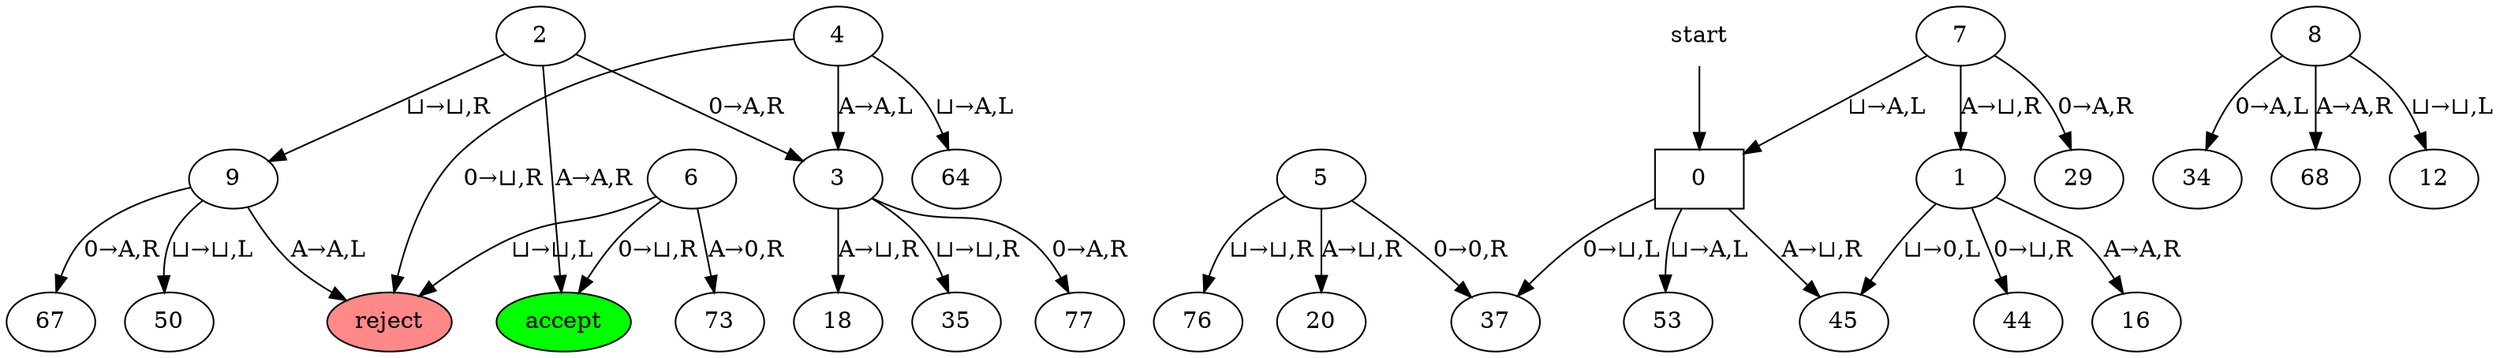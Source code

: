 digraph {
{
	10[fillcolor=green style=filled label="accept" group="flow"];
	11[fillcolor="#ff8888" style=filled label="reject" group="flow"];
	0[shape="box" group="flow"];
	start[shape=plaintext label="start" group="flow"];
}
{rank=same 10 11}
start -> 0;
0 -> 37[label="0→⊔,L"];
0 -> 45[label="A→⊔,R"];
0 -> 53[label="⊔→A,L"];
1 -> 44[label="0→⊔,R"];
1 -> 16[label="A→A,R"];
1 -> 45[label="⊔→0,L"];
2 -> 3[label="0→A,R"];
2 -> 10[label="A→A,R"];
2 -> 9[label="⊔→⊔,R"];
3 -> 77[label="0→A,R"];
3 -> 18[label="A→⊔,R"];
3 -> 35[label="⊔→⊔,R"];
4 -> 11[label="0→⊔,R"];
4 -> 3[label="A→A,L"];
4 -> 64[label="⊔→A,L"];
5 -> 37[label="0→0,R"];
5 -> 20[label="A→⊔,R"];
5 -> 76[label="⊔→⊔,R"];
6 -> 10[label="0→⊔,R"];
6 -> 73[label="A→0,R"];
6 -> 11[label="⊔→⊔,L"];
7 -> 29[label="0→A,R"];
7 -> 1[label="A→⊔,R"];
7 -> 0[label="⊔→A,L"];
8 -> 34[label="0→A,L"];
8 -> 68[label="A→A,R"];
8 -> 12[label="⊔→⊔,L"];
9 -> 67[label="0→A,R"];
9 -> 11[label="A→A,L"];
9 -> 50[label="⊔→⊔,L"];
}